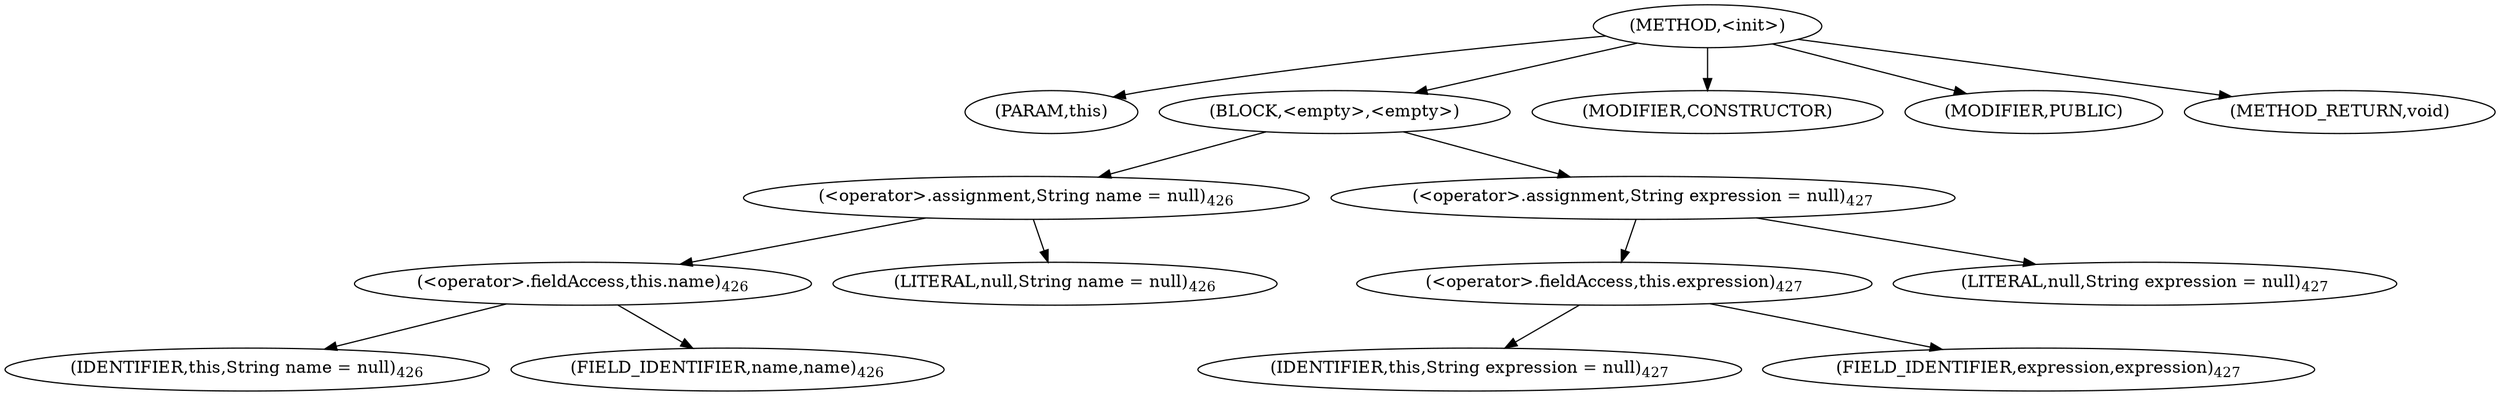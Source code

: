 digraph "&lt;init&gt;" {  
"1112" [label = <(METHOD,&lt;init&gt;)> ]
"1113" [label = <(PARAM,this)> ]
"1114" [label = <(BLOCK,&lt;empty&gt;,&lt;empty&gt;)> ]
"1115" [label = <(&lt;operator&gt;.assignment,String name = null)<SUB>426</SUB>> ]
"1116" [label = <(&lt;operator&gt;.fieldAccess,this.name)<SUB>426</SUB>> ]
"1117" [label = <(IDENTIFIER,this,String name = null)<SUB>426</SUB>> ]
"1118" [label = <(FIELD_IDENTIFIER,name,name)<SUB>426</SUB>> ]
"1119" [label = <(LITERAL,null,String name = null)<SUB>426</SUB>> ]
"1120" [label = <(&lt;operator&gt;.assignment,String expression = null)<SUB>427</SUB>> ]
"1121" [label = <(&lt;operator&gt;.fieldAccess,this.expression)<SUB>427</SUB>> ]
"1122" [label = <(IDENTIFIER,this,String expression = null)<SUB>427</SUB>> ]
"1123" [label = <(FIELD_IDENTIFIER,expression,expression)<SUB>427</SUB>> ]
"1124" [label = <(LITERAL,null,String expression = null)<SUB>427</SUB>> ]
"1125" [label = <(MODIFIER,CONSTRUCTOR)> ]
"1126" [label = <(MODIFIER,PUBLIC)> ]
"1127" [label = <(METHOD_RETURN,void)> ]
  "1112" -> "1113" 
  "1112" -> "1114" 
  "1112" -> "1125" 
  "1112" -> "1126" 
  "1112" -> "1127" 
  "1114" -> "1115" 
  "1114" -> "1120" 
  "1115" -> "1116" 
  "1115" -> "1119" 
  "1116" -> "1117" 
  "1116" -> "1118" 
  "1120" -> "1121" 
  "1120" -> "1124" 
  "1121" -> "1122" 
  "1121" -> "1123" 
}
